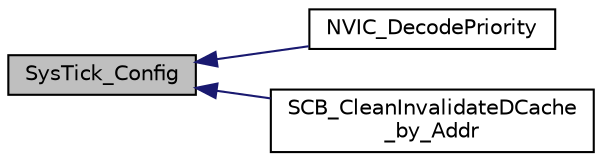 digraph "SysTick_Config"
{
  edge [fontname="Helvetica",fontsize="10",labelfontname="Helvetica",labelfontsize="10"];
  node [fontname="Helvetica",fontsize="10",shape=record];
  rankdir="LR";
  Node2 [label="SysTick_Config",height=0.2,width=0.4,color="black", fillcolor="grey75", style="filled", fontcolor="black"];
  Node2 -> Node3 [dir="back",color="midnightblue",fontsize="10",style="solid",fontname="Helvetica"];
  Node3 [label="NVIC_DecodePriority",height=0.2,width=0.4,color="black", fillcolor="white", style="filled",URL="$group___c_m_s_i_s___core___n_v_i_c_functions.html#ga3387607fd8a1a32cccd77d2ac672dd96",tooltip="Decode Priority. "];
  Node2 -> Node4 [dir="back",color="midnightblue",fontsize="10",style="solid",fontname="Helvetica"];
  Node4 [label="SCB_CleanInvalidateDCache\l_by_Addr",height=0.2,width=0.4,color="black", fillcolor="white", style="filled",URL="$group___c_m_s_i_s___core___cache_functions.html#ga630131b2572eaa16b569ed364dfc895e",tooltip="D-Cache Clean and Invalidate by address. "];
}
